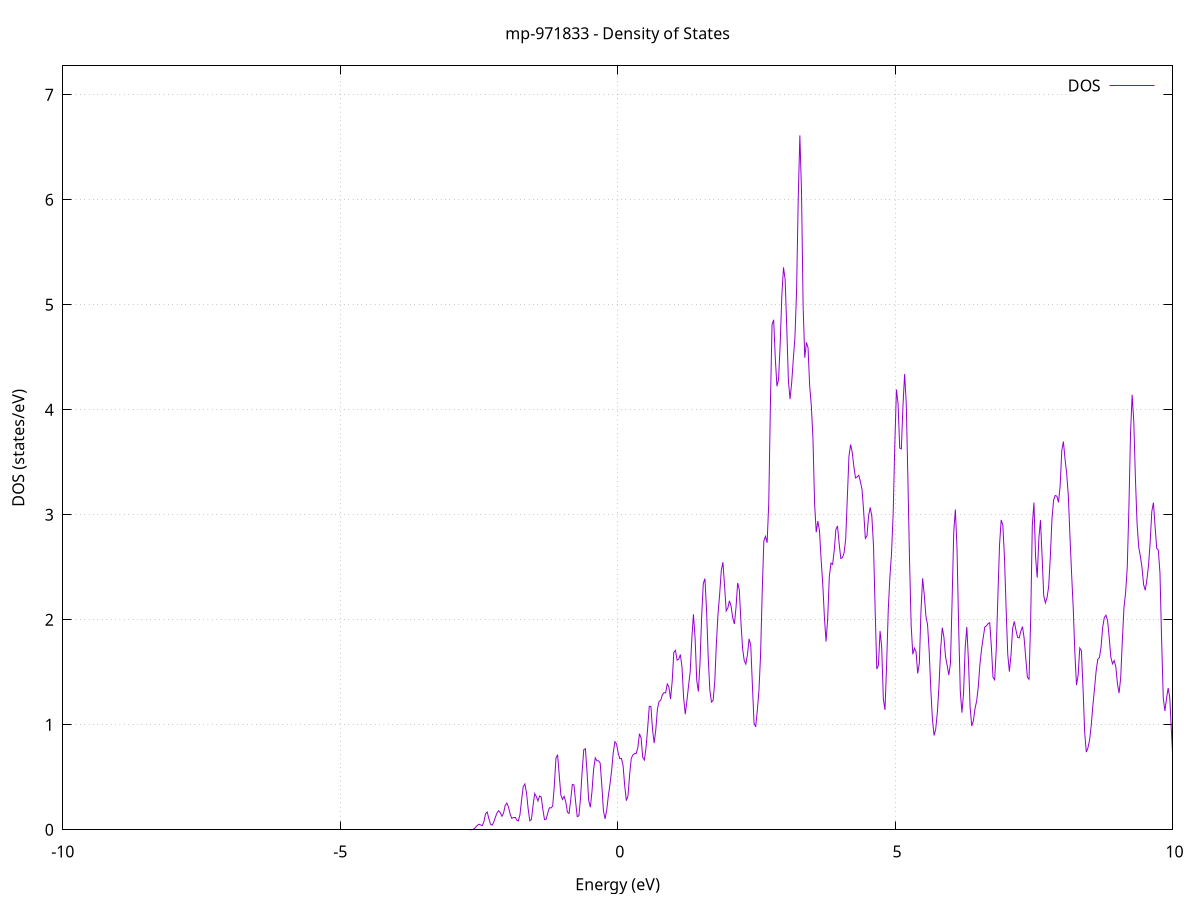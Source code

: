 set title 'mp-971833 - Density of States'
set xlabel 'Energy (eV)'
set ylabel 'DOS (states/eV)'
set grid
set xrange [-10:10]
set yrange [0:7.276]
set xzeroaxis lt -1
set terminal png size 800,600
set output 'mp-971833_dos_gnuplot.png'
plot '-' using 1:2 with lines title 'DOS'
-37.398600 0.000000
-37.369100 0.000000
-37.339600 0.000000
-37.310100 0.000000
-37.280600 0.000000
-37.251100 0.000000
-37.221600 0.000000
-37.192100 0.000000
-37.162600 0.000000
-37.133100 0.000000
-37.103600 0.000000
-37.074100 0.000000
-37.044600 0.000000
-37.015100 0.000000
-36.985600 0.000000
-36.956100 0.000000
-36.926600 0.000000
-36.897100 0.000000
-36.867600 0.000000
-36.838100 0.000000
-36.808600 0.000000
-36.779000 0.000000
-36.749500 0.000000
-36.720000 0.000000
-36.690500 0.000000
-36.661000 0.000000
-36.631500 0.000000
-36.602000 0.000000
-36.572500 0.000000
-36.543000 0.000000
-36.513500 0.000000
-36.484000 0.000000
-36.454500 0.000000
-36.425000 0.000000
-36.395500 0.000000
-36.366000 0.000000
-36.336500 0.000000
-36.307000 0.000000
-36.277500 0.000000
-36.248000 0.000000
-36.218500 0.000000
-36.189000 0.000000
-36.159500 0.000000
-36.130000 0.000000
-36.100500 0.000000
-36.071000 0.000000
-36.041500 0.000000
-36.012000 0.000000
-35.982500 0.000000
-35.953000 0.000000
-35.923500 0.000000
-35.894000 0.000000
-35.864500 0.000000
-35.835000 0.000000
-35.805500 0.000000
-35.776000 0.000000
-35.746500 0.000000
-35.717000 0.000000
-35.687500 0.000000
-35.658000 0.000000
-35.628500 0.000000
-35.599000 0.000000
-35.569500 0.000000
-35.540000 0.000000
-35.510500 0.000000
-35.481000 0.000000
-35.451500 0.000000
-35.422000 0.000000
-35.392500 0.000000
-35.363000 0.000000
-35.333500 0.000000
-35.304000 0.000000
-35.274500 0.000000
-35.245000 0.000000
-35.215500 0.000000
-35.186000 0.000000
-35.156500 0.000000
-35.127000 0.000000
-35.097500 0.000000
-35.068000 0.000000
-35.038500 0.000000
-35.009000 0.000000
-34.979500 0.000000
-34.950000 0.000000
-34.920500 0.000000
-34.891000 0.000000
-34.861500 0.001400
-34.831900 0.035200
-34.802400 0.469200
-34.772900 3.214000
-34.743400 11.408100
-34.713900 21.408600
-34.684400 22.993200
-34.654900 18.067900
-34.625400 13.369000
-34.595900 7.651200
-34.566400 2.569400
-34.536900 0.458100
-34.507400 0.042300
-34.477900 0.002000
-34.448400 0.000000
-34.418900 0.000000
-34.389400 0.000000
-34.359900 0.000000
-34.330400 0.000000
-34.300900 0.000000
-34.271400 0.000000
-34.241900 0.000000
-34.212400 0.000000
-34.182900 0.000000
-34.153400 0.000000
-34.123900 0.000000
-34.094400 0.000000
-34.064900 0.000000
-34.035400 0.000000
-34.005900 0.000000
-33.976400 0.000000
-33.946900 0.000000
-33.917400 0.000000
-33.887900 0.000000
-33.858400 0.000000
-33.828900 0.000000
-33.799400 0.000000
-33.769900 0.000000
-33.740400 0.000000
-33.710900 0.000000
-33.681400 0.000000
-33.651900 0.000000
-33.622400 0.000000
-33.592900 0.000000
-33.563400 0.000000
-33.533900 0.000000
-33.504400 0.000000
-33.474900 0.000000
-33.445400 0.000000
-33.415900 0.000000
-33.386400 0.000000
-33.356900 0.000000
-33.327400 0.000000
-33.297900 0.000000
-33.268400 0.000000
-33.238900 0.000000
-33.209400 0.000000
-33.179900 0.000000
-33.150400 0.000000
-33.120900 0.000000
-33.091400 0.000000
-33.061900 0.000000
-33.032400 0.000000
-33.002900 0.000000
-32.973400 0.000000
-32.943900 0.000000
-32.914400 0.000000
-32.884800 0.000000
-32.855300 0.000000
-32.825800 0.000000
-32.796300 0.000000
-32.766800 0.000000
-32.737300 0.000000
-32.707800 0.000000
-32.678300 0.000000
-32.648800 0.000000
-32.619300 0.000000
-32.589800 0.000000
-32.560300 0.000000
-32.530800 0.000000
-32.501300 0.000000
-32.471800 0.000000
-32.442300 0.000000
-32.412800 0.000000
-32.383300 0.000000
-32.353800 0.000000
-32.324300 0.000000
-32.294800 0.000000
-32.265300 0.000000
-32.235800 0.000000
-32.206300 0.000000
-32.176800 0.000000
-32.147300 0.000000
-32.117800 0.000000
-32.088300 0.000000
-32.058800 0.000000
-32.029300 0.000000
-31.999800 0.000000
-31.970300 0.000000
-31.940800 0.000000
-31.911300 0.000000
-31.881800 0.000000
-31.852300 0.000000
-31.822800 0.000000
-31.793300 0.000000
-31.763800 0.000000
-31.734300 0.000000
-31.704800 0.000000
-31.675300 0.000000
-31.645800 0.000000
-31.616300 0.000000
-31.586800 0.000000
-31.557300 0.000000
-31.527800 0.000000
-31.498300 0.000000
-31.468800 0.000000
-31.439300 0.000000
-31.409800 0.000000
-31.380300 0.000000
-31.350800 0.000000
-31.321300 0.000000
-31.291800 0.000000
-31.262300 0.000000
-31.232800 0.000000
-31.203300 0.000000
-31.173800 0.000000
-31.144300 0.000000
-31.114800 0.000000
-31.085300 0.000000
-31.055800 0.000000
-31.026300 0.000000
-30.996800 0.000000
-30.967300 0.000000
-30.937700 0.000000
-30.908200 0.000000
-30.878700 0.000000
-30.849200 0.000000
-30.819700 0.000000
-30.790200 0.000000
-30.760700 0.000000
-30.731200 0.000000
-30.701700 0.000000
-30.672200 0.000000
-30.642700 0.000000
-30.613200 0.000000
-30.583700 0.000000
-30.554200 0.000000
-30.524700 0.000000
-30.495200 0.000000
-30.465700 0.000000
-30.436200 0.000000
-30.406700 0.000000
-30.377200 0.000000
-30.347700 0.000000
-30.318200 0.000000
-30.288700 0.000000
-30.259200 0.000000
-30.229700 0.000000
-30.200200 0.000000
-30.170700 0.000000
-30.141200 0.000000
-30.111700 0.000000
-30.082200 0.000000
-30.052700 0.000000
-30.023200 0.000000
-29.993700 0.000000
-29.964200 0.000000
-29.934700 0.000000
-29.905200 0.000000
-29.875700 0.000000
-29.846200 0.000000
-29.816700 0.000000
-29.787200 0.000000
-29.757700 0.000000
-29.728200 0.000000
-29.698700 0.000000
-29.669200 0.000000
-29.639700 0.000000
-29.610200 0.000000
-29.580700 0.000000
-29.551200 0.000000
-29.521700 0.000000
-29.492200 0.000000
-29.462700 0.000000
-29.433200 0.000000
-29.403700 0.000000
-29.374200 0.000000
-29.344700 0.000000
-29.315200 0.000000
-29.285700 0.000000
-29.256200 0.000000
-29.226700 0.000000
-29.197200 0.000000
-29.167700 0.000000
-29.138200 0.000000
-29.108700 0.000000
-29.079200 0.000000
-29.049700 0.000000
-29.020200 0.000000
-28.990600 0.000000
-28.961100 0.000000
-28.931600 0.000000
-28.902100 0.000000
-28.872600 0.000000
-28.843100 0.000000
-28.813600 0.000000
-28.784100 0.000000
-28.754600 0.000000
-28.725100 0.000000
-28.695600 0.000000
-28.666100 0.000000
-28.636600 0.000000
-28.607100 0.000000
-28.577600 0.000000
-28.548100 0.000000
-28.518600 0.000000
-28.489100 0.000000
-28.459600 0.000000
-28.430100 0.000000
-28.400600 0.000000
-28.371100 0.000000
-28.341600 0.000000
-28.312100 0.000000
-28.282600 0.000000
-28.253100 0.000000
-28.223600 0.000000
-28.194100 0.000000
-28.164600 0.000000
-28.135100 0.000000
-28.105600 0.000000
-28.076100 0.000000
-28.046600 0.000000
-28.017100 0.000000
-27.987600 0.000000
-27.958100 0.000000
-27.928600 0.000000
-27.899100 0.000000
-27.869600 0.000000
-27.840100 0.000000
-27.810600 0.000000
-27.781100 0.000000
-27.751600 0.000000
-27.722100 0.000000
-27.692600 0.000000
-27.663100 0.000000
-27.633600 0.000000
-27.604100 0.000000
-27.574600 0.000000
-27.545100 0.000000
-27.515600 0.000000
-27.486100 0.000000
-27.456600 0.000000
-27.427100 0.000000
-27.397600 0.000000
-27.368100 0.000000
-27.338600 0.000000
-27.309100 0.000000
-27.279600 0.000000
-27.250100 0.000000
-27.220600 0.000000
-27.191100 0.000000
-27.161600 0.000000
-27.132100 0.000000
-27.102600 0.000000
-27.073100 0.000000
-27.043500 0.000000
-27.014000 0.000000
-26.984500 0.000000
-26.955000 0.000000
-26.925500 0.000000
-26.896000 0.000000
-26.866500 0.000000
-26.837000 0.000000
-26.807500 0.000000
-26.778000 0.000000
-26.748500 0.000000
-26.719000 0.000000
-26.689500 0.000000
-26.660000 0.000000
-26.630500 0.000000
-26.601000 0.000000
-26.571500 0.000000
-26.542000 0.000000
-26.512500 0.000000
-26.483000 0.000000
-26.453500 0.000000
-26.424000 0.000000
-26.394500 0.000000
-26.365000 0.000000
-26.335500 0.000000
-26.306000 0.000000
-26.276500 0.000000
-26.247000 0.000000
-26.217500 0.000000
-26.188000 0.000000
-26.158500 0.000000
-26.129000 0.000000
-26.099500 0.000000
-26.070000 0.000000
-26.040500 0.000000
-26.011000 0.000000
-25.981500 0.000000
-25.952000 0.000000
-25.922500 0.000000
-25.893000 0.000000
-25.863500 0.000000
-25.834000 0.000000
-25.804500 0.000000
-25.775000 0.000000
-25.745500 0.000000
-25.716000 0.000000
-25.686500 0.000000
-25.657000 0.000000
-25.627500 0.000000
-25.598000 0.000000
-25.568500 0.000000
-25.539000 0.000000
-25.509500 0.000000
-25.480000 0.000000
-25.450500 0.000000
-25.421000 0.000000
-25.391500 0.000000
-25.362000 0.000000
-25.332500 0.000000
-25.303000 0.000000
-25.273500 0.000000
-25.244000 0.000000
-25.214500 0.000000
-25.185000 0.000000
-25.155500 0.000000
-25.125900 0.000000
-25.096400 0.000000
-25.066900 0.000000
-25.037400 0.000000
-25.007900 0.000000
-24.978400 0.000000
-24.948900 0.000000
-24.919400 0.000000
-24.889900 0.000000
-24.860400 0.000000
-24.830900 0.000000
-24.801400 0.000000
-24.771900 0.000000
-24.742400 0.000000
-24.712900 0.000000
-24.683400 0.000000
-24.653900 0.000000
-24.624400 0.000000
-24.594900 0.000000
-24.565400 0.000000
-24.535900 0.000000
-24.506400 0.000000
-24.476900 0.000000
-24.447400 0.000000
-24.417900 0.000000
-24.388400 0.000000
-24.358900 0.000000
-24.329400 0.000000
-24.299900 0.000000
-24.270400 0.000000
-24.240900 0.000000
-24.211400 0.000000
-24.181900 0.000000
-24.152400 0.000000
-24.122900 0.000000
-24.093400 0.000000
-24.063900 0.000000
-24.034400 0.000000
-24.004900 0.000000
-23.975400 0.000000
-23.945900 0.000000
-23.916400 0.000000
-23.886900 0.000000
-23.857400 0.000000
-23.827900 0.000000
-23.798400 0.000000
-23.768900 0.000000
-23.739400 0.000000
-23.709900 0.000000
-23.680400 0.000000
-23.650900 0.000000
-23.621400 0.000000
-23.591900 0.000000
-23.562400 0.000000
-23.532900 0.000000
-23.503400 0.000000
-23.473900 0.000000
-23.444400 0.000000
-23.414900 0.000000
-23.385400 0.000000
-23.355900 0.000000
-23.326400 0.000000
-23.296900 0.000000
-23.267400 0.000000
-23.237900 0.000000
-23.208400 0.000000
-23.178800 0.000000
-23.149300 0.000000
-23.119800 0.000000
-23.090300 0.000000
-23.060800 0.000000
-23.031300 0.000000
-23.001800 0.000000
-22.972300 0.000000
-22.942800 0.000000
-22.913300 0.000000
-22.883800 0.000000
-22.854300 0.000000
-22.824800 0.000000
-22.795300 0.000000
-22.765800 0.000000
-22.736300 0.000000
-22.706800 0.000000
-22.677300 0.000000
-22.647800 0.000000
-22.618300 0.000000
-22.588800 0.000000
-22.559300 0.000100
-22.529800 0.002900
-22.500300 0.037600
-22.470800 0.266500
-22.441300 1.103900
-22.411800 2.907700
-22.382300 5.526900
-22.352800 8.552100
-22.323300 11.397800
-22.293800 13.548600
-22.264300 15.044100
-22.234800 15.162300
-22.205300 12.633900
-22.175800 8.331600
-22.146300 4.428200
-22.116800 2.015000
-22.087300 1.170700
-22.057800 1.745300
-22.028300 3.513700
-21.998800 6.227000
-21.969300 9.611400
-21.939800 13.260900
-21.910300 16.690100
-21.880800 18.922300
-21.851300 19.580700
-21.821800 20.461500
-21.792300 22.456100
-21.762800 23.949700
-21.733300 22.158900
-21.703800 15.251100
-21.674300 6.875800
-21.644800 1.895700
-21.615300 0.308700
-21.585800 0.029000
-21.556300 0.001500
-21.526800 0.000000
-21.497300 0.000000
-21.467800 0.000000
-21.438300 0.000000
-21.408800 0.000000
-21.379300 0.000000
-21.349800 0.000000
-21.320300 0.000000
-21.290800 0.000000
-21.261300 0.000000
-21.231700 0.000000
-21.202200 0.000000
-21.172700 0.000000
-21.143200 0.000000
-21.113700 0.000000
-21.084200 0.000000
-21.054700 0.000000
-21.025200 0.000000
-20.995700 0.000000
-20.966200 0.000000
-20.936700 0.000000
-20.907200 0.000000
-20.877700 0.000000
-20.848200 0.000000
-20.818700 0.000000
-20.789200 0.000000
-20.759700 0.000000
-20.730200 0.000000
-20.700700 0.000000
-20.671200 0.000000
-20.641700 0.000000
-20.612200 0.000000
-20.582700 0.000000
-20.553200 0.000000
-20.523700 0.000000
-20.494200 0.000000
-20.464700 0.000000
-20.435200 0.000000
-20.405700 0.000000
-20.376200 0.000000
-20.346700 0.000000
-20.317200 0.000000
-20.287700 0.000000
-20.258200 0.000000
-20.228700 0.000000
-20.199200 0.000000
-20.169700 0.000000
-20.140200 0.000000
-20.110700 0.000000
-20.081200 0.000000
-20.051700 0.000000
-20.022200 0.000000
-19.992700 0.000000
-19.963200 0.000000
-19.933700 0.000000
-19.904200 0.000000
-19.874700 0.000000
-19.845200 0.000000
-19.815700 0.000000
-19.786200 0.000000
-19.756700 0.000000
-19.727200 0.000000
-19.697700 0.000000
-19.668200 0.000000
-19.638700 0.000000
-19.609200 0.000000
-19.579700 0.000000
-19.550200 0.000000
-19.520700 0.000000
-19.491200 0.000000
-19.461700 0.000000
-19.432200 0.000000
-19.402700 0.000000
-19.373200 0.000000
-19.343700 0.000000
-19.314200 0.000000
-19.284600 0.000000
-19.255100 0.000000
-19.225600 0.000000
-19.196100 0.000000
-19.166600 0.000000
-19.137100 0.000000
-19.107600 0.000000
-19.078100 0.000000
-19.048600 0.000000
-19.019100 0.000000
-18.989600 0.000000
-18.960100 0.000000
-18.930600 0.000000
-18.901100 0.000000
-18.871600 0.000000
-18.842100 0.000000
-18.812600 0.000000
-18.783100 0.000000
-18.753600 0.000000
-18.724100 0.000000
-18.694600 0.000000
-18.665100 0.000000
-18.635600 0.000000
-18.606100 0.000000
-18.576600 0.000000
-18.547100 0.000000
-18.517600 0.000000
-18.488100 0.000000
-18.458600 0.000000
-18.429100 0.000000
-18.399600 0.000000
-18.370100 0.000000
-18.340600 0.000000
-18.311100 0.000000
-18.281600 0.000000
-18.252100 0.000000
-18.222600 0.000000
-18.193100 0.000000
-18.163600 0.000000
-18.134100 0.000000
-18.104600 0.000000
-18.075100 0.000000
-18.045600 0.000000
-18.016100 0.000000
-17.986600 0.000000
-17.957100 0.000000
-17.927600 0.000000
-17.898100 0.000000
-17.868600 0.000000
-17.839100 0.000000
-17.809600 0.000000
-17.780100 0.000000
-17.750600 0.000000
-17.721100 0.000000
-17.691600 0.000000
-17.662100 0.000000
-17.632600 0.000000
-17.603100 0.000000
-17.573600 0.000000
-17.544100 0.000000
-17.514600 0.000000
-17.485100 0.000000
-17.455600 0.000000
-17.426100 0.000000
-17.396600 0.000000
-17.367100 0.000000
-17.337500 0.000000
-17.308000 0.000000
-17.278500 0.000000
-17.249000 0.000000
-17.219500 0.000000
-17.190000 0.000000
-17.160500 0.000000
-17.131000 0.000000
-17.101500 0.000000
-17.072000 0.000000
-17.042500 0.000000
-17.013000 0.000000
-16.983500 0.000000
-16.954000 0.000000
-16.924500 0.000000
-16.895000 0.000000
-16.865500 0.000000
-16.836000 0.000000
-16.806500 0.000000
-16.777000 0.000000
-16.747500 0.000000
-16.718000 0.000000
-16.688500 0.000000
-16.659000 0.000000
-16.629500 0.000000
-16.600000 0.000000
-16.570500 0.000000
-16.541000 0.000000
-16.511500 0.000000
-16.482000 0.000000
-16.452500 0.000000
-16.423000 0.000000
-16.393500 0.000000
-16.364000 0.000000
-16.334500 0.000000
-16.305000 0.000000
-16.275500 0.000000
-16.246000 0.000000
-16.216500 0.000000
-16.187000 0.000000
-16.157500 0.000000
-16.128000 0.000000
-16.098500 0.000000
-16.069000 0.000000
-16.039500 0.000000
-16.010000 0.000000
-15.980500 0.000000
-15.951000 0.000000
-15.921500 0.000000
-15.892000 0.000000
-15.862500 0.000000
-15.833000 0.000000
-15.803500 0.000000
-15.774000 0.000000
-15.744500 0.000000
-15.715000 0.000000
-15.685500 0.000000
-15.656000 0.000000
-15.626500 0.000000
-15.597000 0.000000
-15.567500 0.000000
-15.538000 0.000000
-15.508500 0.000000
-15.479000 0.000000
-15.449500 0.000000
-15.419900 0.000000
-15.390400 0.000000
-15.360900 0.000000
-15.331400 0.000000
-15.301900 0.000000
-15.272400 0.000000
-15.242900 0.000000
-15.213400 0.000000
-15.183900 0.000000
-15.154400 0.000000
-15.124900 0.000000
-15.095400 0.000000
-15.065900 0.000000
-15.036400 0.000000
-15.006900 0.000000
-14.977400 0.000000
-14.947900 0.000000
-14.918400 0.000000
-14.888900 0.000000
-14.859400 0.000000
-14.829900 0.000000
-14.800400 0.000000
-14.770900 0.000000
-14.741400 0.000000
-14.711900 0.000000
-14.682400 0.000000
-14.652900 0.000000
-14.623400 0.000000
-14.593900 0.000000
-14.564400 0.000000
-14.534900 0.000000
-14.505400 0.000000
-14.475900 0.000000
-14.446400 0.000000
-14.416900 0.000000
-14.387400 0.000000
-14.357900 0.000000
-14.328400 0.000000
-14.298900 0.000000
-14.269400 0.000000
-14.239900 0.000000
-14.210400 0.000000
-14.180900 0.000000
-14.151400 0.000000
-14.121900 0.000000
-14.092400 0.000000
-14.062900 0.000000
-14.033400 0.000000
-14.003900 0.000000
-13.974400 0.000000
-13.944900 0.000000
-13.915400 0.000000
-13.885900 0.000000
-13.856400 0.000000
-13.826900 0.000000
-13.797400 0.000000
-13.767900 0.000000
-13.738400 0.000000
-13.708900 0.000000
-13.679400 0.000000
-13.649900 0.000000
-13.620400 0.000000
-13.590900 0.000000
-13.561400 0.000000
-13.531900 0.000000
-13.502400 0.000000
-13.472800 0.000000
-13.443300 0.000000
-13.413800 0.000000
-13.384300 0.000000
-13.354800 0.000000
-13.325300 0.000000
-13.295800 0.000000
-13.266300 0.000000
-13.236800 0.000000
-13.207300 0.000000
-13.177800 0.000000
-13.148300 0.000000
-13.118800 0.000000
-13.089300 0.000000
-13.059800 0.000000
-13.030300 0.000000
-13.000800 0.000000
-12.971300 0.000000
-12.941800 0.000000
-12.912300 0.000000
-12.882800 0.000000
-12.853300 0.000000
-12.823800 0.000000
-12.794300 0.000000
-12.764800 0.000000
-12.735300 0.000000
-12.705800 0.000000
-12.676300 0.000000
-12.646800 0.000000
-12.617300 0.000000
-12.587800 0.000000
-12.558300 0.000000
-12.528800 0.000000
-12.499300 0.000000
-12.469800 0.000000
-12.440300 0.000000
-12.410800 0.000000
-12.381300 0.000000
-12.351800 0.000000
-12.322300 0.000000
-12.292800 0.000000
-12.263300 0.000000
-12.233800 0.000000
-12.204300 0.000000
-12.174800 0.000000
-12.145300 0.000000
-12.115800 0.000000
-12.086300 0.000000
-12.056800 0.000000
-12.027300 0.000000
-11.997800 0.000000
-11.968300 0.000000
-11.938800 0.000000
-11.909300 0.000000
-11.879800 0.000000
-11.850300 0.000000
-11.820800 0.000000
-11.791300 0.000000
-11.761800 0.000000
-11.732300 0.000000
-11.702800 0.000000
-11.673300 0.000000
-11.643800 0.000000
-11.614300 0.000000
-11.584800 0.000000
-11.555300 0.000000
-11.525700 0.000000
-11.496200 0.000000
-11.466700 0.000000
-11.437200 0.000000
-11.407700 0.000000
-11.378200 0.000000
-11.348700 0.000000
-11.319200 0.000000
-11.289700 0.000000
-11.260200 0.000000
-11.230700 0.000000
-11.201200 0.000000
-11.171700 0.000000
-11.142200 0.000000
-11.112700 0.000000
-11.083200 0.000000
-11.053700 0.000000
-11.024200 0.000000
-10.994700 0.000000
-10.965200 0.000000
-10.935700 0.000000
-10.906200 0.000000
-10.876700 0.000000
-10.847200 0.000000
-10.817700 0.000000
-10.788200 0.000000
-10.758700 0.000000
-10.729200 0.000000
-10.699700 0.000000
-10.670200 0.000000
-10.640700 0.000000
-10.611200 0.000000
-10.581700 0.000000
-10.552200 0.000000
-10.522700 0.000000
-10.493200 0.000000
-10.463700 0.000000
-10.434200 0.000000
-10.404700 0.000000
-10.375200 0.000000
-10.345700 0.000000
-10.316200 0.000000
-10.286700 0.000000
-10.257200 0.000000
-10.227700 0.000000
-10.198200 0.000000
-10.168700 0.000000
-10.139200 0.000000
-10.109700 0.000000
-10.080200 0.000000
-10.050700 0.000000
-10.021200 0.000000
-9.991700 0.000000
-9.962200 0.000000
-9.932700 0.000000
-9.903200 0.000000
-9.873700 0.000000
-9.844200 0.000000
-9.814700 0.000000
-9.785200 0.000000
-9.755700 0.000000
-9.726200 0.000000
-9.696700 0.000000
-9.667200 0.000000
-9.637700 0.000000
-9.608200 0.000000
-9.578600 0.000000
-9.549100 0.000000
-9.519600 0.000000
-9.490100 0.000000
-9.460600 0.000000
-9.431100 0.000000
-9.401600 0.000000
-9.372100 0.000000
-9.342600 0.000000
-9.313100 0.000000
-9.283600 0.000000
-9.254100 0.000000
-9.224600 0.000000
-9.195100 0.000000
-9.165600 0.000000
-9.136100 0.000000
-9.106600 0.000000
-9.077100 0.000000
-9.047600 0.000000
-9.018100 0.000000
-8.988600 0.000000
-8.959100 0.000000
-8.929600 0.000000
-8.900100 0.000000
-8.870600 0.000000
-8.841100 0.000000
-8.811600 0.000000
-8.782100 0.000000
-8.752600 0.000000
-8.723100 0.000000
-8.693600 0.000000
-8.664100 0.000000
-8.634600 0.000000
-8.605100 0.000000
-8.575600 0.000000
-8.546100 0.000000
-8.516600 0.000000
-8.487100 0.000000
-8.457600 0.000000
-8.428100 0.000000
-8.398600 0.000000
-8.369100 0.000000
-8.339600 0.000000
-8.310100 0.000000
-8.280600 0.000000
-8.251100 0.000000
-8.221600 0.000000
-8.192100 0.000000
-8.162600 0.000000
-8.133100 0.000000
-8.103600 0.000000
-8.074100 0.000000
-8.044600 0.000000
-8.015100 0.000000
-7.985600 0.000000
-7.956100 0.000000
-7.926600 0.000000
-7.897100 0.000000
-7.867600 0.000000
-7.838100 0.000000
-7.808600 0.000000
-7.779100 0.000000
-7.749600 0.000000
-7.720100 0.000000
-7.690600 0.000000
-7.661100 0.000000
-7.631500 0.000000
-7.602000 0.000000
-7.572500 0.000000
-7.543000 0.000000
-7.513500 0.000000
-7.484000 0.000000
-7.454500 0.000000
-7.425000 0.000000
-7.395500 0.000000
-7.366000 0.000000
-7.336500 0.000000
-7.307000 0.000000
-7.277500 0.000000
-7.248000 0.000000
-7.218500 0.000000
-7.189000 0.000000
-7.159500 0.000000
-7.130000 0.000000
-7.100500 0.000000
-7.071000 0.000000
-7.041500 0.000000
-7.012000 0.000000
-6.982500 0.000000
-6.953000 0.000000
-6.923500 0.000000
-6.894000 0.000000
-6.864500 0.000000
-6.835000 0.000000
-6.805500 0.000000
-6.776000 0.000000
-6.746500 0.000000
-6.717000 0.000000
-6.687500 0.000000
-6.658000 0.000000
-6.628500 0.000000
-6.599000 0.000000
-6.569500 0.000000
-6.540000 0.000000
-6.510500 0.000000
-6.481000 0.000000
-6.451500 0.000000
-6.422000 0.000000
-6.392500 0.000000
-6.363000 0.000000
-6.333500 0.000000
-6.304000 0.000000
-6.274500 0.000000
-6.245000 0.000000
-6.215500 0.000000
-6.186000 0.000000
-6.156500 0.000000
-6.127000 0.000000
-6.097500 0.000000
-6.068000 0.000000
-6.038500 0.000000
-6.009000 0.000000
-5.979500 0.000000
-5.950000 0.000000
-5.920500 0.000000
-5.891000 0.000000
-5.861500 0.000000
-5.832000 0.000000
-5.802500 0.000000
-5.773000 0.000000
-5.743500 0.000000
-5.713900 0.000000
-5.684400 0.000000
-5.654900 0.000000
-5.625400 0.000000
-5.595900 0.000000
-5.566400 0.000000
-5.536900 0.000000
-5.507400 0.000000
-5.477900 0.000000
-5.448400 0.000000
-5.418900 0.000000
-5.389400 0.000000
-5.359900 0.000000
-5.330400 0.000000
-5.300900 0.000000
-5.271400 0.000000
-5.241900 0.000000
-5.212400 0.000000
-5.182900 0.000000
-5.153400 0.000000
-5.123900 0.000000
-5.094400 0.000000
-5.064900 0.000000
-5.035400 0.000000
-5.005900 0.000000
-4.976400 0.000000
-4.946900 0.000000
-4.917400 0.000000
-4.887900 0.000000
-4.858400 0.000000
-4.828900 0.000000
-4.799400 0.000000
-4.769900 0.000000
-4.740400 0.000000
-4.710900 0.000000
-4.681400 0.000000
-4.651900 0.000000
-4.622400 0.000000
-4.592900 0.000000
-4.563400 0.000000
-4.533900 0.000000
-4.504400 0.000000
-4.474900 0.000000
-4.445400 0.000000
-4.415900 0.000000
-4.386400 0.000000
-4.356900 0.000000
-4.327400 0.000000
-4.297900 0.000000
-4.268400 0.000000
-4.238900 0.000000
-4.209400 0.000000
-4.179900 0.000000
-4.150400 0.000000
-4.120900 0.000000
-4.091400 0.000000
-4.061900 0.000000
-4.032400 0.000000
-4.002900 0.000000
-3.973400 0.000000
-3.943900 0.000000
-3.914400 0.000000
-3.884900 0.000000
-3.855400 0.000000
-3.825900 0.000000
-3.796400 0.000000
-3.766800 0.000000
-3.737300 0.000000
-3.707800 0.000000
-3.678300 0.000000
-3.648800 0.000000
-3.619300 0.000000
-3.589800 0.000000
-3.560300 0.000000
-3.530800 0.000000
-3.501300 0.000000
-3.471800 0.000000
-3.442300 0.000000
-3.412800 0.000000
-3.383300 0.000000
-3.353800 0.000000
-3.324300 0.000000
-3.294800 0.000000
-3.265300 0.000000
-3.235800 0.000000
-3.206300 0.000000
-3.176800 0.000000
-3.147300 0.000000
-3.117800 0.000000
-3.088300 0.000000
-3.058800 0.000000
-3.029300 0.000000
-2.999800 0.000000
-2.970300 0.000000
-2.940800 0.000000
-2.911300 0.000000
-2.881800 0.000000
-2.852300 0.000000
-2.822800 0.000000
-2.793300 0.000000
-2.763800 0.000000
-2.734300 0.000000
-2.704800 0.000000
-2.675300 0.000000
-2.645800 0.000300
-2.616300 0.002300
-2.586800 0.010000
-2.557300 0.025200
-2.527800 0.042800
-2.498300 0.053000
-2.468800 0.045800
-2.439300 0.039400
-2.409800 0.079300
-2.380300 0.154000
-2.350800 0.169600
-2.321300 0.107000
-2.291800 0.052900
-2.262300 0.043600
-2.232800 0.072300
-2.203300 0.120400
-2.173800 0.160800
-2.144300 0.181900
-2.114800 0.161900
-2.085300 0.128700
-2.055800 0.160600
-2.026300 0.232200
-1.996800 0.254300
-1.967300 0.216600
-1.937800 0.150300
-1.908300 0.109000
-1.878800 0.112700
-1.849300 0.112700
-1.819700 0.092700
-1.790200 0.084600
-1.760700 0.142200
-1.731200 0.283800
-1.701700 0.412300
-1.672200 0.436700
-1.642700 0.351800
-1.613200 0.199400
-1.583700 0.085600
-1.554200 0.098300
-1.524700 0.231200
-1.495200 0.345100
-1.465700 0.316100
-1.436200 0.274200
-1.406700 0.321700
-1.377200 0.312300
-1.347700 0.192600
-1.318200 0.096700
-1.288700 0.100500
-1.259200 0.160100
-1.229700 0.209500
-1.200200 0.207900
-1.170700 0.225700
-1.141200 0.419400
-1.111700 0.682600
-1.082200 0.715500
-1.052700 0.521200
-1.023200 0.329300
-0.993700 0.288500
-0.964200 0.318200
-0.934700 0.265100
-0.905200 0.167500
-0.875700 0.155300
-0.846200 0.281500
-0.816700 0.431900
-0.787200 0.427300
-0.757700 0.266000
-0.728200 0.125000
-0.698700 0.133200
-0.669200 0.300500
-0.639700 0.558000
-0.610200 0.763400
-0.580700 0.771600
-0.551200 0.545600
-0.521700 0.279000
-0.492200 0.214200
-0.462700 0.363300
-0.433200 0.575900
-0.403700 0.684800
-0.374200 0.657600
-0.344700 0.657100
-0.315200 0.635800
-0.285700 0.427200
-0.256200 0.183200
-0.226700 0.103500
-0.197200 0.187200
-0.167700 0.322600
-0.138200 0.432600
-0.108700 0.563800
-0.079200 0.734800
-0.049700 0.839000
-0.020200 0.817700
0.009300 0.732600
0.038800 0.677300
0.068300 0.680500
0.097800 0.611100
0.127400 0.419900
0.156900 0.277200
0.186400 0.323700
0.215900 0.524200
0.245400 0.680200
0.274900 0.713100
0.304400 0.725100
0.333900 0.725200
0.363400 0.779800
0.392900 0.914500
0.422400 0.875700
0.451900 0.690900
0.481400 0.663700
0.510900 0.777800
0.540400 0.963900
0.569900 1.175800
0.599400 1.174900
0.628900 0.955300
0.658400 0.825200
0.687900 0.955100
0.717400 1.153200
0.746900 1.222700
0.776400 1.233200
0.805900 1.286500
0.835400 1.306100
0.864900 1.304000
0.894400 1.388900
0.923900 1.359400
0.953400 1.245100
0.982900 1.413100
1.012400 1.689600
1.041900 1.709300
1.071400 1.616100
1.100900 1.625100
1.130400 1.668700
1.159900 1.547700
1.189400 1.254200
1.218900 1.100700
1.248400 1.228900
1.277900 1.371800
1.307400 1.504500
1.336900 1.821100
1.366400 2.052500
1.395900 1.825700
1.425400 1.423800
1.454900 1.316800
1.484400 1.590700
1.513900 2.029100
1.543400 2.345600
1.572900 2.392400
1.602400 2.095200
1.631900 1.646900
1.661400 1.332300
1.690900 1.216500
1.720400 1.230500
1.749900 1.406800
1.779400 1.772600
1.808900 2.057200
1.838400 2.241900
1.867900 2.470000
1.897400 2.548700
1.926900 2.323700
1.956400 2.084300
1.985900 2.113200
2.015400 2.181800
2.044900 2.126300
2.074500 2.018800
2.104000 1.960200
2.133500 2.118800
2.163000 2.350500
2.192500 2.287900
2.222000 1.978000
2.251500 1.727900
2.281000 1.612800
2.310500 1.578000
2.340000 1.671600
2.369500 1.818700
2.399000 1.758100
2.428500 1.378900
2.458000 1.016400
2.487500 0.979600
2.517000 1.134600
2.546500 1.325200
2.576000 1.665700
2.605500 2.268000
2.635000 2.750400
2.664500 2.794900
2.694000 2.734100
2.723500 3.112500
2.753000 4.040800
2.782500 4.811200
2.812000 4.858100
2.841500 4.487300
2.871000 4.224600
2.900500 4.290700
2.930000 4.635500
2.959500 5.093000
2.989000 5.356800
3.018500 5.241600
3.048000 4.782500
3.077500 4.277700
3.107000 4.102200
3.136500 4.257300
3.166000 4.482200
3.195500 4.693200
3.225000 5.135600
3.254500 6.007200
3.284000 6.614400
3.313500 6.082300
3.343000 4.986200
3.372500 4.495800
3.402000 4.641500
3.431500 4.592500
3.461000 4.227700
3.490500 4.038600
3.520000 3.730800
3.549500 3.107500
3.579000 2.834500
3.608500 2.940200
3.638000 2.847000
3.667500 2.571000
3.697000 2.339300
3.726500 2.023800
3.756000 1.793200
3.785500 2.011600
3.815000 2.412600
3.844500 2.539400
3.874000 2.527500
3.903500 2.659500
3.933000 2.859600
3.962500 2.893600
3.992100 2.727400
4.021600 2.584200
4.051100 2.591400
4.080600 2.636300
4.110100 2.768400
4.139600 3.164100
4.169100 3.559200
4.198600 3.669200
4.228100 3.594700
4.257600 3.457600
4.287100 3.350900
4.316600 3.361000
4.346100 3.376500
4.375600 3.314500
4.405100 3.239800
4.434600 3.027400
4.464100 2.775800
4.493600 2.800100
4.523100 2.992100
4.552600 3.070500
4.582100 2.982100
4.611600 2.701100
4.641100 2.091700
4.670600 1.530700
4.700100 1.568300
4.729600 1.893100
4.759100 1.738400
4.788600 1.245700
4.818100 1.141800
4.847600 1.569000
4.877100 2.093300
4.906600 2.406400
4.936100 2.632000
4.965600 3.011500
4.995100 3.665200
5.024600 4.193100
5.054100 4.056300
5.083600 3.636100
5.113100 3.628200
5.142600 4.041500
5.172100 4.341000
5.201600 4.061700
5.231100 3.340800
5.260600 2.566000
5.290100 1.945100
5.319600 1.671100
5.349100 1.729600
5.378600 1.692900
5.408100 1.488500
5.437600 1.587600
5.467100 2.082900
5.496600 2.395000
5.526100 2.237900
5.555600 2.035700
5.585100 1.954600
5.614600 1.702000
5.644100 1.337500
5.673600 1.048500
5.703100 0.897900
5.732600 0.958000
5.762100 1.118400
5.791600 1.371300
5.821100 1.717600
5.850600 1.925200
5.880100 1.836400
5.909600 1.648100
5.939200 1.564600
5.968700 1.474000
5.998200 1.584900
6.027700 2.178900
6.057200 2.834000
6.086700 3.050300
6.116200 2.681700
6.145700 1.938100
6.175200 1.321000
6.204700 1.115200
6.234200 1.300500
6.263700 1.734500
6.293200 1.932000
6.322700 1.607300
6.352200 1.172000
6.381700 0.988200
6.411200 1.037800
6.440700 1.153600
6.470200 1.226500
6.499700 1.360300
6.529200 1.575700
6.558700 1.720100
6.588200 1.828700
6.617700 1.932100
6.647200 1.941700
6.676700 1.963300
6.706200 1.971900
6.735700 1.739900
6.765200 1.451700
6.794700 1.428500
6.824200 1.723600
6.853700 2.237500
6.883200 2.718900
6.912700 2.951100
6.942200 2.901600
6.971700 2.592800
7.001200 2.109700
7.030700 1.669500
7.060200 1.506700
7.089700 1.666500
7.119200 1.918400
7.148700 1.984400
7.178200 1.903000
7.207700 1.833100
7.237200 1.827200
7.266700 1.891900
7.296200 1.934900
7.325700 1.826500
7.355200 1.635700
7.384700 1.453100
7.414200 1.433400
7.443700 1.994400
7.473200 2.898100
7.502700 3.116400
7.532200 2.599900
7.561700 2.401400
7.591200 2.772900
7.620700 2.949000
7.650200 2.598700
7.679700 2.228500
7.709200 2.160700
7.738700 2.209100
7.768200 2.316800
7.797700 2.594300
7.827200 2.955100
7.856700 3.139400
7.886300 3.184500
7.915800 3.176900
7.945300 3.119200
7.974800 3.270700
8.004300 3.610600
8.033800 3.697600
8.063300 3.529900
8.092800 3.394400
8.122300 3.182800
8.151800 2.799600
8.181300 2.441100
8.210800 2.114500
8.240300 1.685600
8.269800 1.378200
8.299300 1.473200
8.328800 1.730600
8.358300 1.704800
8.387800 1.348100
8.417300 0.925900
8.446800 0.739300
8.476300 0.780900
8.505800 0.855100
8.535300 0.993800
8.564800 1.182500
8.594300 1.343500
8.623800 1.514000
8.653300 1.623800
8.682800 1.639800
8.712300 1.740400
8.741800 1.928900
8.771300 2.021800
8.800800 2.044100
8.830300 1.992900
8.859800 1.827100
8.889300 1.641900
8.918800 1.580600
8.948300 1.612200
8.977800 1.555400
9.007300 1.393700
9.036800 1.301400
9.066300 1.446700
9.095800 1.800000
9.125300 2.115200
9.154800 2.259100
9.184300 2.495100
9.213800 3.056400
9.243300 3.774200
9.272800 4.143600
9.302300 3.888000
9.331800 3.344600
9.361300 2.917600
9.390800 2.694700
9.420300 2.606000
9.449800 2.501400
9.479300 2.335200
9.508800 2.281500
9.538300 2.380800
9.567800 2.518500
9.597300 2.736200
9.626800 3.030000
9.656300 3.116100
9.685800 2.893400
9.715300 2.680100
9.744800 2.662900
9.774300 2.445700
9.803800 1.812400
9.833400 1.257400
9.862900 1.131500
9.892400 1.249800
9.921900 1.350300
9.951400 1.256200
9.980900 0.931300
10.010400 0.637400
10.039900 0.688500
10.069400 1.068100
10.098900 1.443700
10.128400 1.533000
10.157900 1.314200
10.187400 1.088400
10.216900 1.168400
10.246400 1.439800
10.275900 1.529600
10.305400 1.308600
10.334900 0.998100
10.364400 0.774300
10.393900 0.661100
10.423400 0.636700
10.452900 0.704700
10.482400 0.854600
10.511900 0.983500
10.541400 0.980200
10.570900 1.022400
10.600400 1.283500
10.629900 1.541300
10.659400 1.512200
10.688900 1.229500
10.718400 0.910700
10.747900 0.715400
10.777400 0.719500
10.806900 0.901800
10.836400 1.036500
10.865900 0.978200
10.895400 0.805400
10.924900 0.676400
10.954400 0.724600
10.983900 0.781700
11.013400 0.691700
11.042900 0.624000
11.072400 0.762700
11.101900 1.052500
11.131400 1.269300
11.160900 1.326000
11.190400 1.373400
11.219900 1.537000
11.249400 1.717700
11.278900 1.753200
11.308400 1.629900
11.337900 1.324000
11.367400 0.952900
11.396900 0.785900
11.426400 0.824000
11.455900 0.826800
11.485400 0.706600
11.514900 0.639000
11.544400 0.767000
11.573900 0.969600
11.603400 1.080900
11.632900 1.151600
11.662400 1.384800
11.691900 1.716900
11.721400 1.861800
11.750900 1.750600
11.780500 1.597100
11.810000 1.528000
11.839500 1.397800
11.869000 1.216100
11.898500 1.192300
11.928000 1.367100
11.957500 1.599200
11.987000 1.637400
12.016500 1.482500
12.046000 1.365200
12.075500 1.275200
12.105000 1.195100
12.134500 1.216900
12.164000 1.323100
12.193500 1.374300
12.223000 1.313600
12.252500 1.293500
12.282000 1.366900
12.311500 1.445100
12.341000 1.598400
12.370500 1.808600
12.400000 1.868800
12.429500 1.724300
12.459000 1.468200
12.488500 1.276500
12.518000 1.254000
12.547500 1.251400
12.577000 1.106700
12.606500 0.972300
12.636000 1.099300
12.665500 1.406500
12.695000 1.537700
12.724500 1.427500
12.754000 1.266000
12.783500 1.016100
12.813000 0.804900
12.842500 0.957400
12.872000 1.319300
12.901500 1.429200
12.931000 1.189900
12.960500 1.006100
12.990000 1.089700
13.019500 1.151500
13.049000 1.083100
13.078500 1.168900
13.108000 1.424500
13.137500 1.628400
13.167000 1.757100
13.196500 1.772900
13.226000 1.638600
13.255500 1.449100
13.285000 1.275500
13.314500 1.076200
13.344000 0.831900
13.373500 0.702300
13.403000 0.729000
13.432500 0.864900
13.462000 1.137600
13.491500 1.455700
13.521000 1.581500
13.550500 1.451100
13.580000 1.381600
13.609500 1.621400
13.639000 2.041200
13.668500 2.536200
13.698000 2.932700
13.727600 2.882200
13.757100 2.465900
13.786600 1.972500
13.816100 1.570300
13.845600 1.502500
13.875100 1.705400
13.904600 1.783200
13.934100 1.560900
13.963600 1.222900
13.993100 1.181100
14.022600 1.585800
14.052100 1.922800
14.081600 1.841500
14.111100 1.703500
14.140600 1.920600
14.170100 2.400900
14.199600 2.658900
14.229100 2.557300
14.258600 2.335900
14.288100 2.043800
14.317600 1.697600
14.347100 1.475700
14.376600 1.551700
14.406100 1.751000
14.435600 1.708300
14.465100 1.450600
14.494600 1.262600
14.524100 1.286300
14.553600 1.549000
14.583100 1.898300
14.612600 2.232900
14.642100 2.503300
14.671600 2.456100
14.701100 2.076300
14.730600 1.687800
14.760100 1.636000
14.789600 1.807600
14.819100 1.846900
14.848600 1.769700
14.878100 1.794500
14.907600 1.930500
14.937100 2.058100
14.966600 2.073800
14.996100 1.942300
15.025600 1.895500
15.055100 2.040500
15.084600 2.281200
15.114100 2.565200
15.143600 2.531800
15.173100 2.053000
15.202600 1.817400
15.232100 2.073600
15.261600 2.283100
15.291100 2.192000
15.320600 1.862400
15.350100 1.560400
15.379600 1.514000
15.409100 1.535800
15.438600 1.429900
15.468100 1.264000
15.497600 1.305800
15.527100 1.640600
15.556600 2.039500
15.586100 2.367300
15.615600 2.670100
15.645200 2.856500
15.674700 2.921500
15.704200 2.988900
15.733700 2.857000
15.763200 2.510100
15.792700 2.341900
15.822200 2.330900
15.851700 2.173500
15.881200 1.893800
15.910700 1.591600
15.940200 1.311400
15.969700 1.277200
15.999200 1.523000
16.028700 1.747300
16.058200 1.949000
16.087700 2.136500
16.117200 1.894500
16.146700 1.348000
16.176200 1.077500
16.205700 1.096600
16.235200 1.276500
16.264700 1.681100
16.294200 2.202400
16.323700 2.478800
16.353200 2.232700
16.382700 1.699900
16.412200 1.356400
16.441700 1.304400
16.471200 1.347600
16.500700 1.479400
16.530200 1.865400
16.559700 2.342800
16.589200 2.458400
16.618700 2.270600
16.648200 2.223600
16.677700 2.159000
16.707200 1.803000
16.736700 1.391300
16.766200 1.111200
16.795700 1.075700
16.825200 1.261100
16.854700 1.441200
16.884200 1.505300
16.913700 1.553000
16.943200 1.856100
16.972700 2.191100
17.002200 2.011500
17.031700 1.528900
17.061200 1.214000
17.090700 1.052300
17.120200 0.949700
17.149700 0.994000
17.179200 1.200400
17.208700 1.401600
17.238200 1.473100
17.267700 1.473900
17.297200 1.533000
17.326700 1.628400
17.356200 1.594100
17.385700 1.557400
17.415200 1.643200
17.444700 1.611400
17.474200 1.501900
17.503700 1.515800
17.533200 1.493100
17.562700 1.469900
17.592300 1.752100
17.621800 2.055000
17.651300 1.906200
17.680800 1.596600
17.710300 1.585500
17.739800 1.588300
17.769300 1.330800
17.798800 1.157100
17.828300 1.313800
17.857800 1.607900
17.887300 1.741400
17.916800 1.589900
17.946300 1.390200
17.975800 1.428400
18.005300 1.630100
18.034800 1.702100
18.064300 1.435100
18.093800 1.111900
18.123300 1.128000
18.152800 1.274600
18.182300 1.219600
18.211800 1.088700
18.241300 1.057700
18.270800 1.061700
18.300300 1.069400
18.329800 1.100100
18.359300 1.029800
18.388800 0.820300
18.418300 0.641300
18.447800 0.680300
18.477300 0.792900
18.506800 0.697400
18.536300 0.433500
18.565800 0.186500
18.595300 0.063100
18.624800 0.068000
18.654300 0.143200
18.683800 0.197800
18.713300 0.192600
18.742800 0.195700
18.772300 0.238600
18.801800 0.236300
18.831300 0.161300
18.860800 0.087900
18.890300 0.068300
18.919800 0.086900
18.949300 0.084600
18.978800 0.045900
19.008300 0.013000
19.037800 0.001900
19.067300 0.000100
19.096800 0.000000
19.126300 0.000000
19.155800 0.000000
19.185300 0.000000
19.214800 0.000000
19.244300 0.000000
19.273800 0.000000
19.303300 0.000000
19.332800 0.000000
19.362300 0.000000
19.391800 0.000000
19.421300 0.000000
19.450800 0.000000
19.480300 0.000000
19.509800 0.000000
19.539400 0.000000
19.568900 0.000000
19.598400 0.000000
19.627900 0.000000
19.657400 0.000000
19.686900 0.000000
19.716400 0.000000
19.745900 0.000000
19.775400 0.000000
19.804900 0.000000
19.834400 0.000000
19.863900 0.000000
19.893400 0.000000
19.922900 0.000000
19.952400 0.000000
19.981900 0.000000
20.011400 0.000000
20.040900 0.000000
20.070400 0.000000
20.099900 0.000000
20.129400 0.000000
20.158900 0.000000
20.188400 0.000000
20.217900 0.000000
20.247400 0.000000
20.276900 0.000000
20.306400 0.000000
20.335900 0.000000
20.365400 0.000000
20.394900 0.000000
20.424400 0.000000
20.453900 0.000000
20.483400 0.000000
20.512900 0.000000
20.542400 0.000000
20.571900 0.000000
20.601400 0.000000
20.630900 0.000000
20.660400 0.000000
20.689900 0.000000
20.719400 0.000000
20.748900 0.000000
20.778400 0.000000
20.807900 0.000000
20.837400 0.000000
20.866900 0.000000
20.896400 0.000000
20.925900 0.000000
20.955400 0.000000
20.984900 0.000000
21.014400 0.000000
21.043900 0.000000
21.073400 0.000000
21.102900 0.000000
21.132400 0.000000
21.161900 0.000000
21.191400 0.000000
21.220900 0.000000
21.250400 0.000000
21.279900 0.000000
21.309400 0.000000
21.338900 0.000000
21.368400 0.000000
21.397900 0.000000
21.427400 0.000000
21.456900 0.000000
21.486500 0.000000
21.516000 0.000000
21.545500 0.000000
21.575000 0.000000
21.604500 0.000000
e
